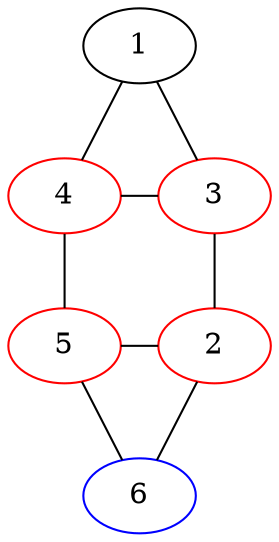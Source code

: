 graph {
  1 -- 4;
  1 -- 3;
  4 -- 3;
  3 -- 2;
  4 -- 5 -- 2;

  {
    rank="same";
    3;
    4;

  }


  {
    rank="same";
    2;
    5;

  }

  5 -- 6;
  6 -- 2;
  2 [color="red"];
  3 [color="red"];
  4 [color="red"];
  5 [color="red"];
  6 [color="blue"];

}
